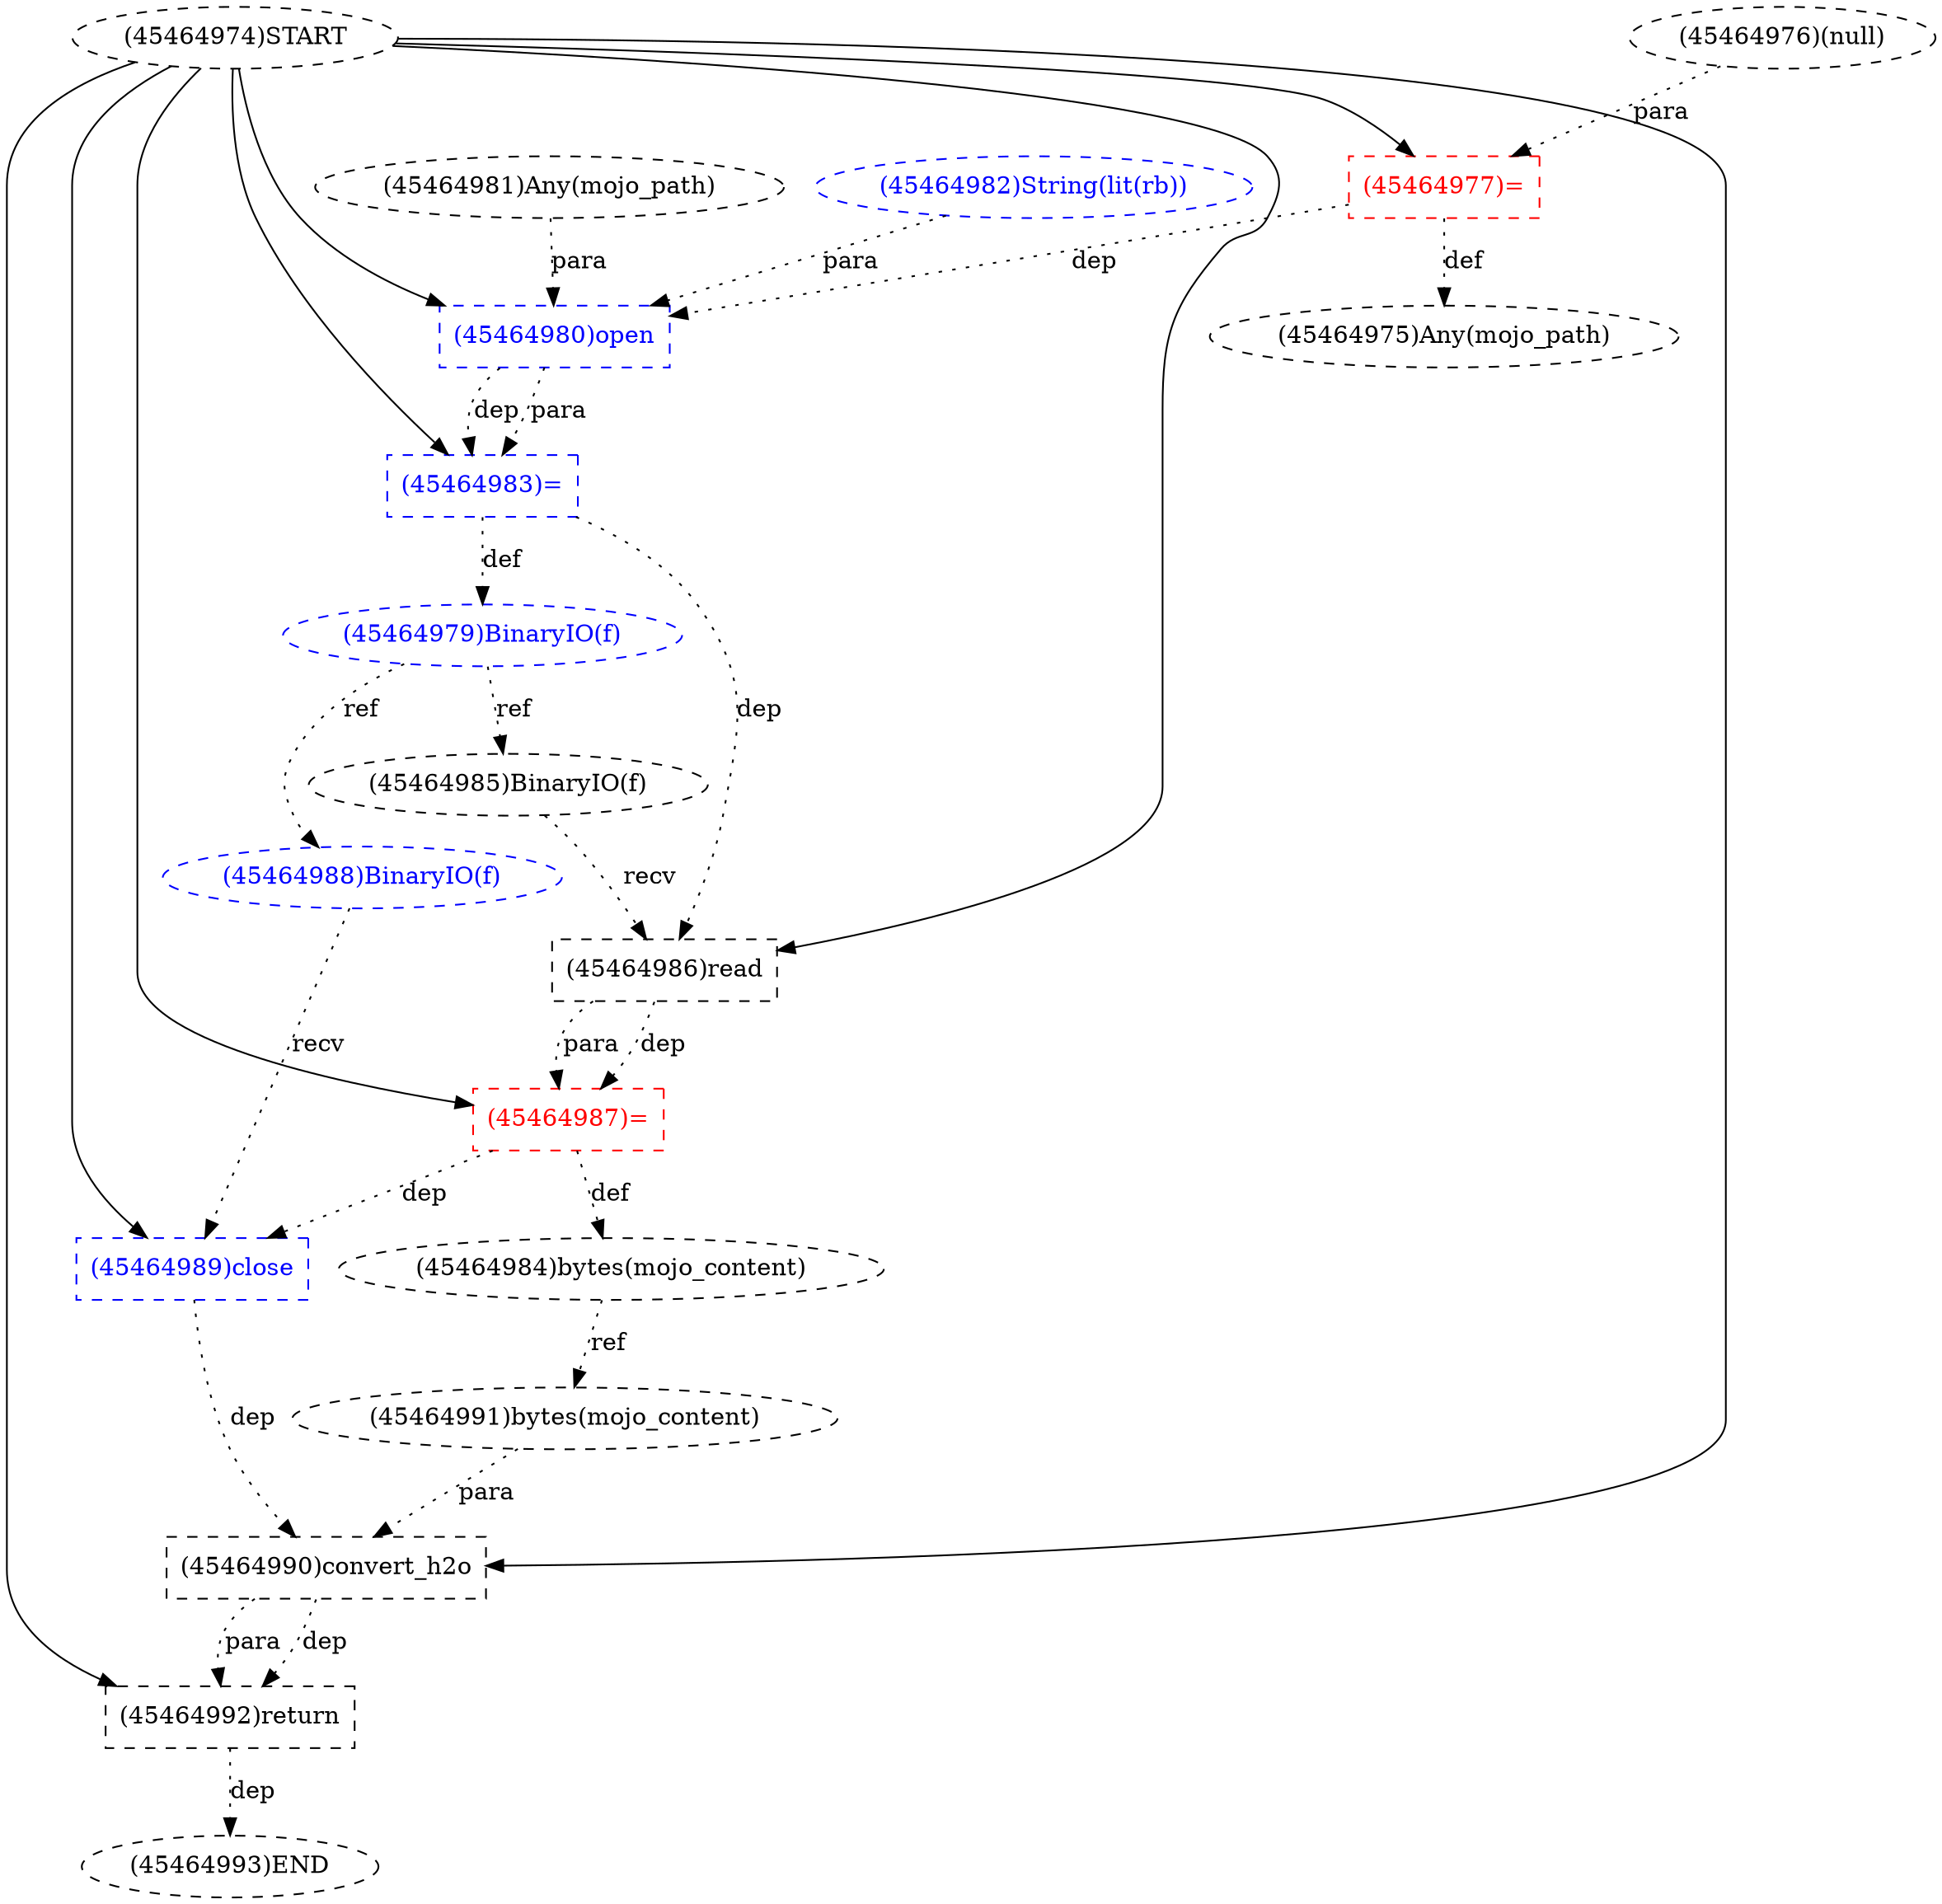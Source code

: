 digraph G {
1 [label="(45464988)BinaryIO(f)" shape=ellipse style=dashed color=blue fontcolor=blue]
2 [label="(45464986)read" shape=box style=dashed]
3 [label="(45464990)convert_h2o" shape=box style=dashed]
4 [label="(45464981)Any(mojo_path)" shape=ellipse style=dashed]
5 [label="(45464989)close" shape=box style=dashed color=blue fontcolor=blue]
6 [label="(45464983)=" shape=box style=dashed color=blue fontcolor=blue]
7 [label="(45464993)END" style=dashed]
8 [label="(45464992)return" shape=box style=dashed]
9 [label="(45464980)open" shape=box style=dashed color=blue fontcolor=blue]
10 [label="(45464979)BinaryIO(f)" shape=ellipse style=dashed color=blue fontcolor=blue]
11 [label="(45464987)=" shape=box style=dashed color=red fontcolor=red]
12 [label="(45464982)String(lit(rb))" shape=ellipse style=dashed color=blue fontcolor=blue]
13 [label="(45464991)bytes(mojo_content)" shape=ellipse style=dashed]
14 [label="(45464974)START" style=dashed]
15 [label="(45464976)(null)" shape=ellipse style=dashed]
16 [label="(45464984)bytes(mojo_content)" shape=ellipse style=dashed]
17 [label="(45464977)=" shape=box style=dashed color=red fontcolor=red]
18 [label="(45464975)Any(mojo_path)" shape=ellipse style=dashed]
19 [label="(45464985)BinaryIO(f)" shape=ellipse style=dashed]
10 -> 1 [label="ref" style=dotted];
14 -> 2 [label="" style=solid];
19 -> 2 [label="recv" style=dotted];
6 -> 2 [label="dep" style=dotted];
14 -> 3 [label="" style=solid];
13 -> 3 [label="para" style=dotted];
5 -> 3 [label="dep" style=dotted];
14 -> 5 [label="" style=solid];
1 -> 5 [label="recv" style=dotted];
11 -> 5 [label="dep" style=dotted];
14 -> 6 [label="" style=solid];
9 -> 6 [label="dep" style=dotted];
9 -> 6 [label="para" style=dotted];
8 -> 7 [label="dep" style=dotted];
14 -> 8 [label="" style=solid];
3 -> 8 [label="dep" style=dotted];
3 -> 8 [label="para" style=dotted];
14 -> 9 [label="" style=solid];
4 -> 9 [label="para" style=dotted];
12 -> 9 [label="para" style=dotted];
17 -> 9 [label="dep" style=dotted];
6 -> 10 [label="def" style=dotted];
14 -> 11 [label="" style=solid];
2 -> 11 [label="dep" style=dotted];
2 -> 11 [label="para" style=dotted];
16 -> 13 [label="ref" style=dotted];
11 -> 16 [label="def" style=dotted];
14 -> 17 [label="" style=solid];
15 -> 17 [label="para" style=dotted];
17 -> 18 [label="def" style=dotted];
10 -> 19 [label="ref" style=dotted];
}